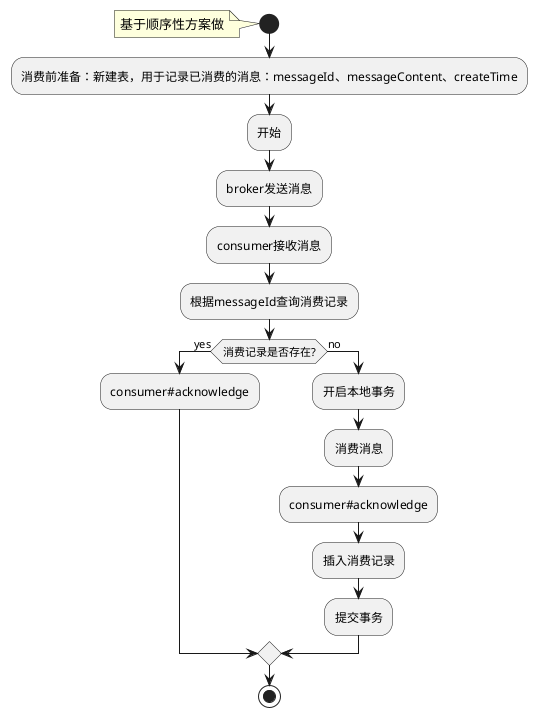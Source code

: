 @startuml
'https://plantuml.com/sequence-diagram

start
noteleft:基于顺序性方案做
:消费前准备：新建表，用于记录已消费的消息：messageId、messageContent、createTime;
:开始;
:broker发送消息;
:consumer接收消息;
:根据messageId查询消费记录;
if (消费记录是否存在?) then (yes)
    :consumer#acknowledge;
else (no)
    :开启本地事务;
    :消费消息;
    :consumer#acknowledge;
    :插入消费记录;
    :提交事务;
endif
stop
@enduml